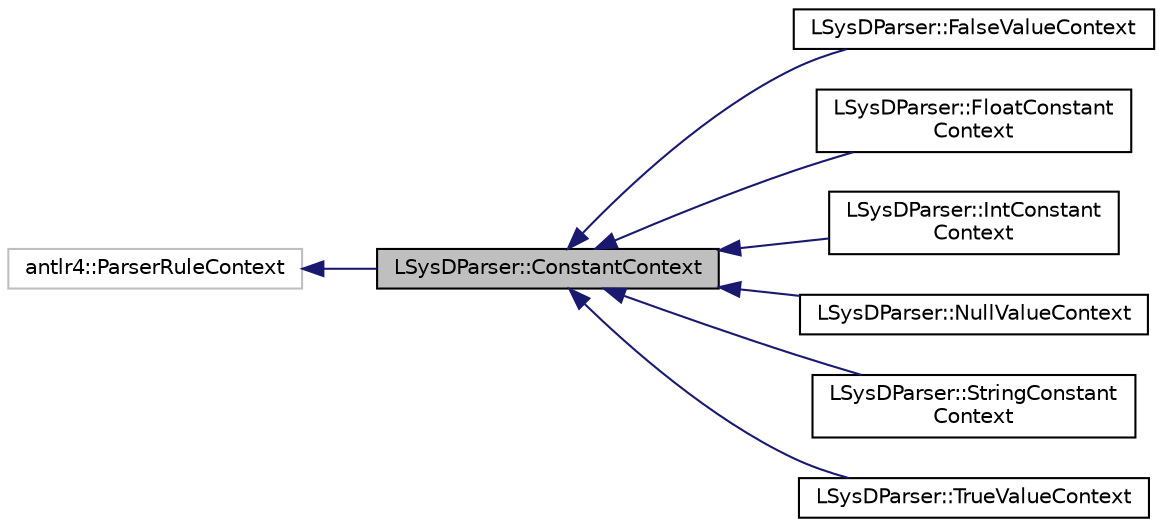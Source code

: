 digraph "LSysDParser::ConstantContext"
{
 // LATEX_PDF_SIZE
  edge [fontname="Helvetica",fontsize="10",labelfontname="Helvetica",labelfontsize="10"];
  node [fontname="Helvetica",fontsize="10",shape=record];
  rankdir="LR";
  Node1 [label="LSysDParser::ConstantContext",height=0.2,width=0.4,color="black", fillcolor="grey75", style="filled", fontcolor="black",tooltip=" "];
  Node2 -> Node1 [dir="back",color="midnightblue",fontsize="10",style="solid",fontname="Helvetica"];
  Node2 [label="antlr4::ParserRuleContext",height=0.2,width=0.4,color="grey75", fillcolor="white", style="filled",tooltip=" "];
  Node1 -> Node3 [dir="back",color="midnightblue",fontsize="10",style="solid",fontname="Helvetica"];
  Node3 [label="LSysDParser::FalseValueContext",height=0.2,width=0.4,color="black", fillcolor="white", style="filled",URL="$classLSysDParser_1_1FalseValueContext.html",tooltip=" "];
  Node1 -> Node4 [dir="back",color="midnightblue",fontsize="10",style="solid",fontname="Helvetica"];
  Node4 [label="LSysDParser::FloatConstant\lContext",height=0.2,width=0.4,color="black", fillcolor="white", style="filled",URL="$classLSysDParser_1_1FloatConstantContext.html",tooltip=" "];
  Node1 -> Node5 [dir="back",color="midnightblue",fontsize="10",style="solid",fontname="Helvetica"];
  Node5 [label="LSysDParser::IntConstant\lContext",height=0.2,width=0.4,color="black", fillcolor="white", style="filled",URL="$classLSysDParser_1_1IntConstantContext.html",tooltip=" "];
  Node1 -> Node6 [dir="back",color="midnightblue",fontsize="10",style="solid",fontname="Helvetica"];
  Node6 [label="LSysDParser::NullValueContext",height=0.2,width=0.4,color="black", fillcolor="white", style="filled",URL="$classLSysDParser_1_1NullValueContext.html",tooltip=" "];
  Node1 -> Node7 [dir="back",color="midnightblue",fontsize="10",style="solid",fontname="Helvetica"];
  Node7 [label="LSysDParser::StringConstant\lContext",height=0.2,width=0.4,color="black", fillcolor="white", style="filled",URL="$classLSysDParser_1_1StringConstantContext.html",tooltip=" "];
  Node1 -> Node8 [dir="back",color="midnightblue",fontsize="10",style="solid",fontname="Helvetica"];
  Node8 [label="LSysDParser::TrueValueContext",height=0.2,width=0.4,color="black", fillcolor="white", style="filled",URL="$classLSysDParser_1_1TrueValueContext.html",tooltip=" "];
}
